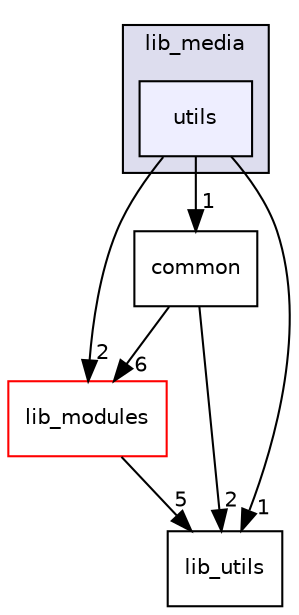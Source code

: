 digraph "utils" {
  compound=true
  node [ fontsize="10", fontname="Helvetica"];
  edge [ labelfontsize="10", labelfontname="Helvetica"];
  subgraph clusterdir_4ee8d800e6bc95c0172b2b45e324b930 {
    graph [ bgcolor="#ddddee", pencolor="black", label="lib_media" fontname="Helvetica", fontsize="10", URL="dir_4ee8d800e6bc95c0172b2b45e324b930.html"]
  dir_4f12ec07120f4e3c20e2294239f79bcd [shape=box, label="utils", style="filled", fillcolor="#eeeeff", pencolor="black", URL="dir_4f12ec07120f4e3c20e2294239f79bcd.html"];
  }
  dir_77db9afa26da3a63b7844072828be5c7 [shape=box label="common" URL="dir_77db9afa26da3a63b7844072828be5c7.html"];
  dir_e3d70ae8158957779c7fc9bbac2effda [shape=box label="lib_modules" fillcolor="white" style="filled" color="red" URL="dir_e3d70ae8158957779c7fc9bbac2effda.html"];
  dir_c17dc64c98cba5e3a5d53b0eb213fc8d [shape=box label="lib_utils" URL="dir_c17dc64c98cba5e3a5d53b0eb213fc8d.html"];
  dir_77db9afa26da3a63b7844072828be5c7->dir_e3d70ae8158957779c7fc9bbac2effda [headlabel="6", labeldistance=1.5 headhref="dir_000024_000001.html"];
  dir_77db9afa26da3a63b7844072828be5c7->dir_c17dc64c98cba5e3a5d53b0eb213fc8d [headlabel="2", labeldistance=1.5 headhref="dir_000024_000016.html"];
  dir_e3d70ae8158957779c7fc9bbac2effda->dir_c17dc64c98cba5e3a5d53b0eb213fc8d [headlabel="5", labeldistance=1.5 headhref="dir_000001_000016.html"];
  dir_4f12ec07120f4e3c20e2294239f79bcd->dir_77db9afa26da3a63b7844072828be5c7 [headlabel="1", labeldistance=1.5 headhref="dir_000006_000024.html"];
  dir_4f12ec07120f4e3c20e2294239f79bcd->dir_e3d70ae8158957779c7fc9bbac2effda [headlabel="2", labeldistance=1.5 headhref="dir_000006_000001.html"];
  dir_4f12ec07120f4e3c20e2294239f79bcd->dir_c17dc64c98cba5e3a5d53b0eb213fc8d [headlabel="1", labeldistance=1.5 headhref="dir_000006_000016.html"];
}
